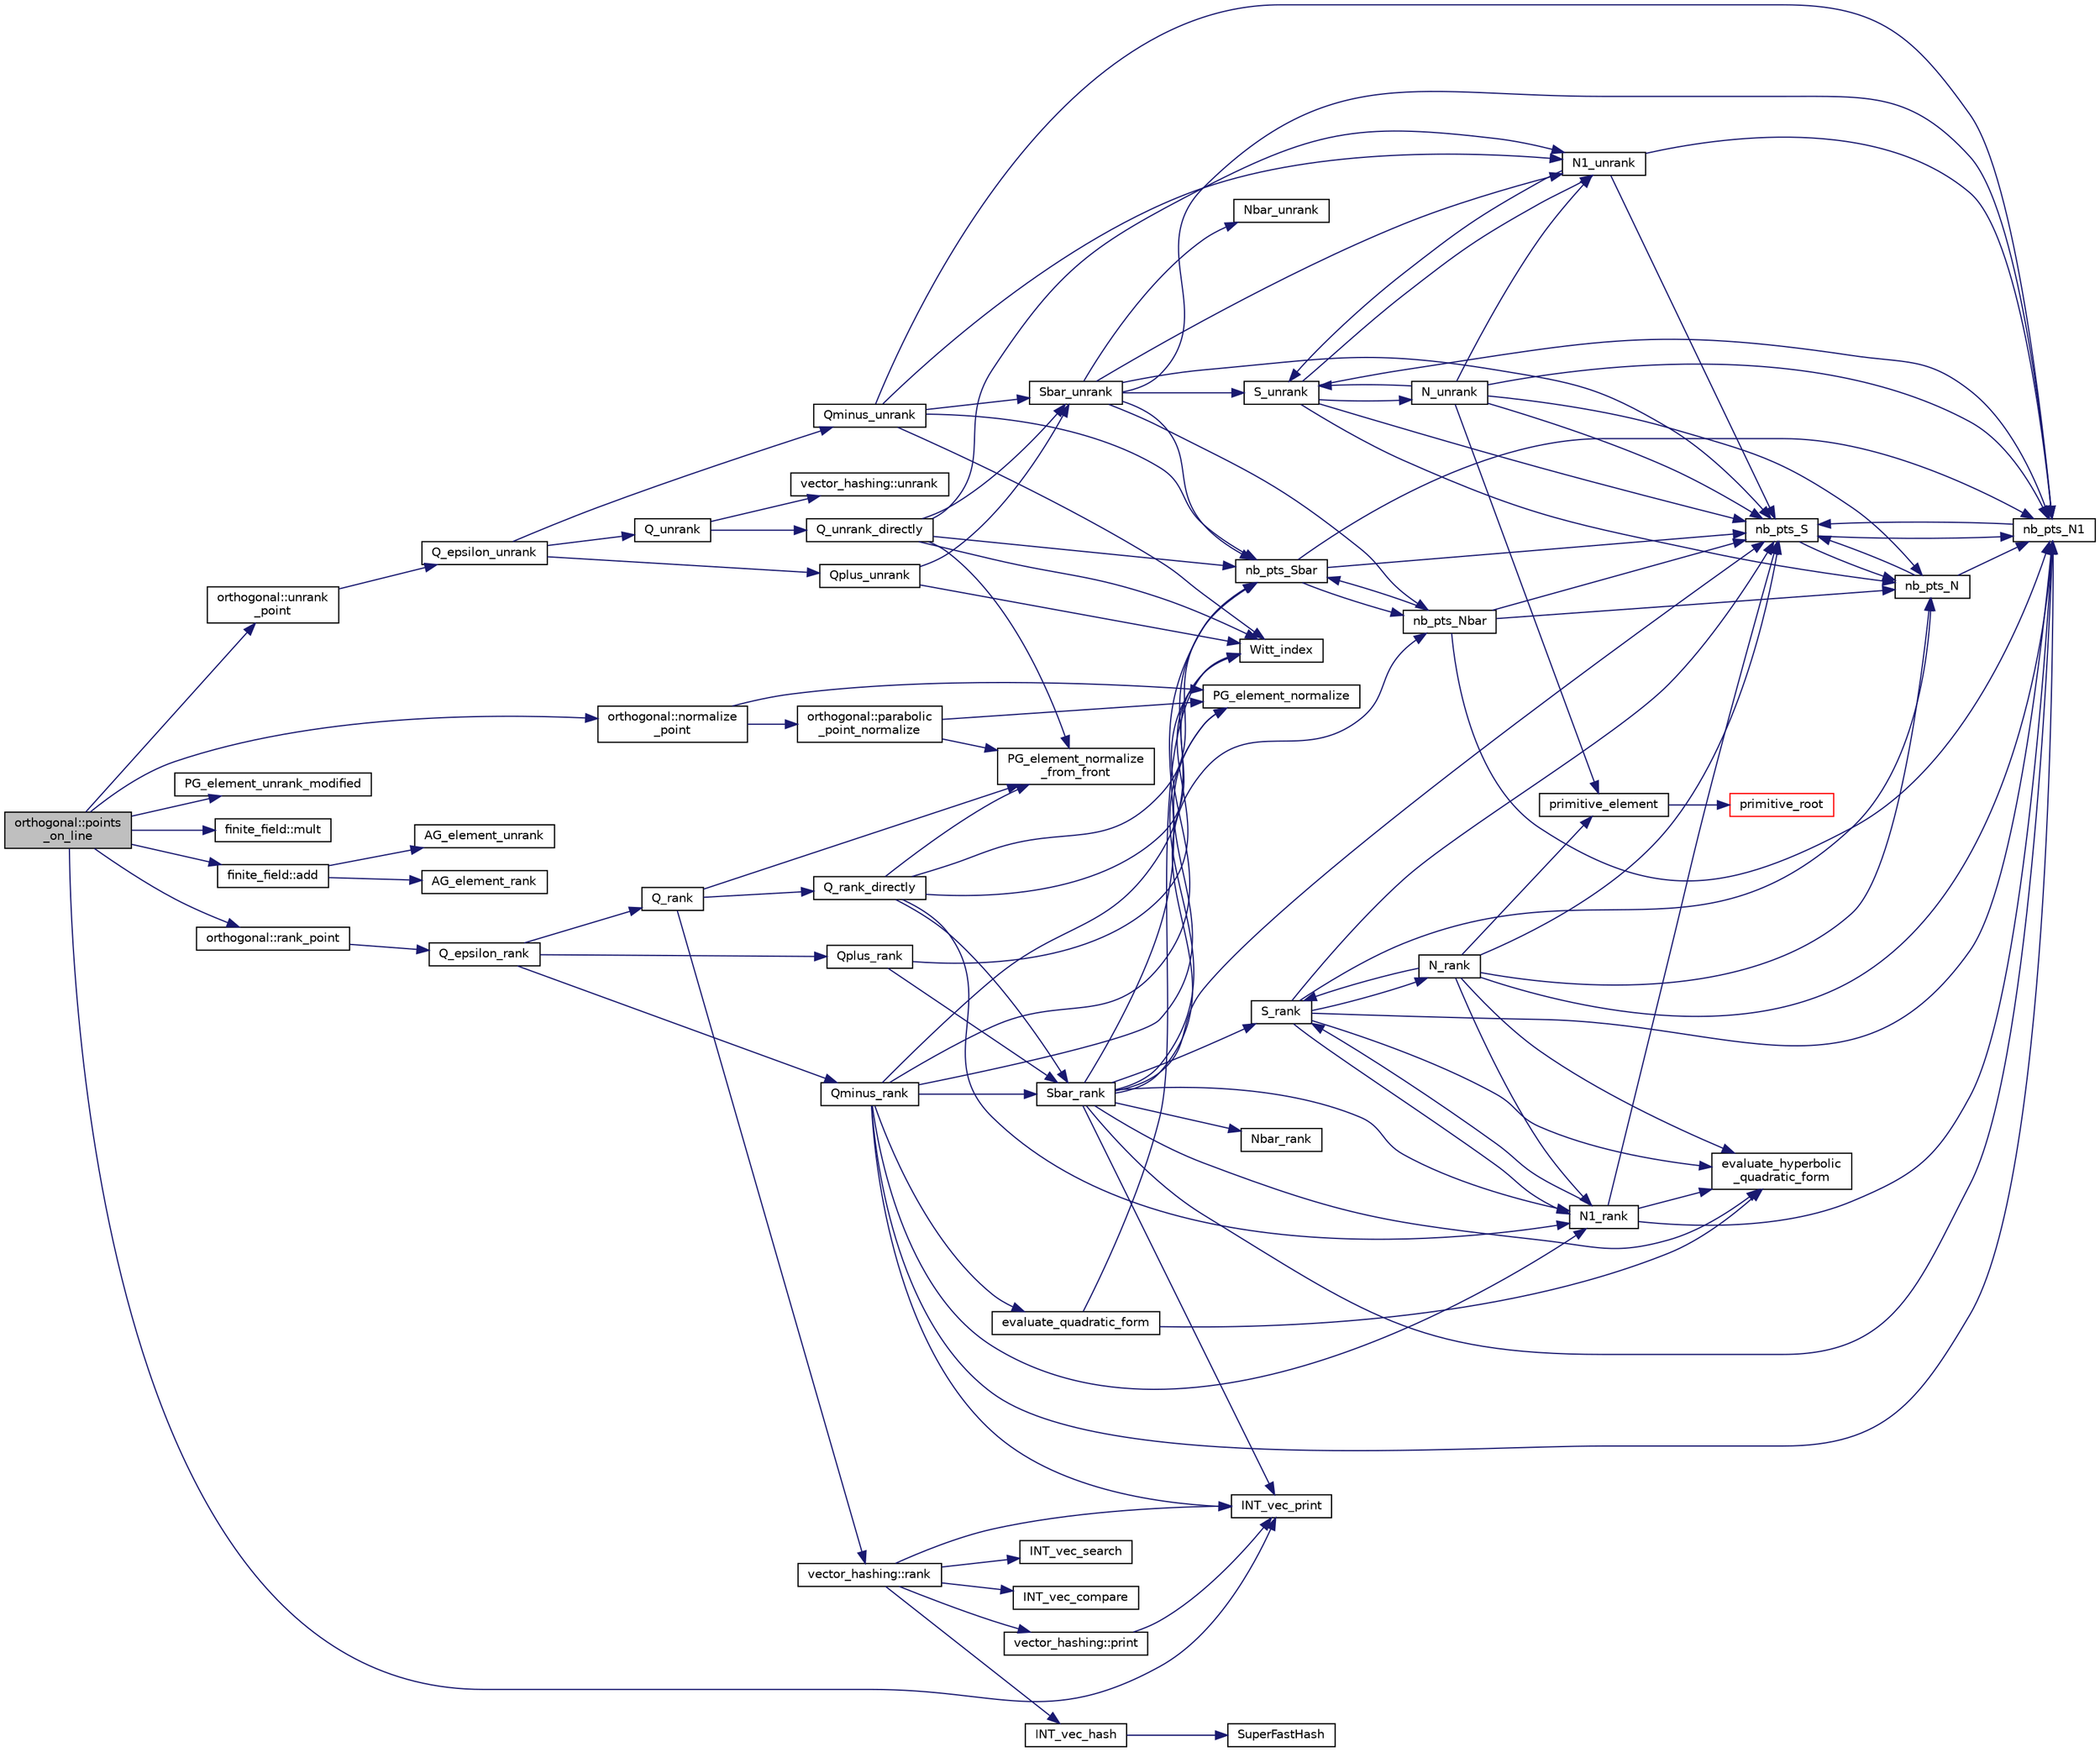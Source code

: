digraph "orthogonal::points_on_line"
{
  edge [fontname="Helvetica",fontsize="10",labelfontname="Helvetica",labelfontsize="10"];
  node [fontname="Helvetica",fontsize="10",shape=record];
  rankdir="LR";
  Node36508 [label="orthogonal::points\l_on_line",height=0.2,width=0.4,color="black", fillcolor="grey75", style="filled", fontcolor="black"];
  Node36508 -> Node36509 [color="midnightblue",fontsize="10",style="solid",fontname="Helvetica"];
  Node36509 [label="orthogonal::unrank\l_point",height=0.2,width=0.4,color="black", fillcolor="white", style="filled",URL="$d7/daa/classorthogonal.html#ab655117100f7c66c19817b84ac5ac0a0"];
  Node36509 -> Node36510 [color="midnightblue",fontsize="10",style="solid",fontname="Helvetica"];
  Node36510 [label="Q_epsilon_unrank",height=0.2,width=0.4,color="black", fillcolor="white", style="filled",URL="$d4/d67/geometry_8h.html#af162c4d30d4a6528299e37551c353e7b"];
  Node36510 -> Node36511 [color="midnightblue",fontsize="10",style="solid",fontname="Helvetica"];
  Node36511 [label="Q_unrank",height=0.2,width=0.4,color="black", fillcolor="white", style="filled",URL="$db/da0/lib_2foundations_2geometry_2orthogonal__points_8_c.html#a6d02923d5b54ef796934e753e6f5b65b"];
  Node36511 -> Node36512 [color="midnightblue",fontsize="10",style="solid",fontname="Helvetica"];
  Node36512 [label="vector_hashing::unrank",height=0.2,width=0.4,color="black", fillcolor="white", style="filled",URL="$d8/daa/classvector__hashing.html#abbebd3a96a6d27a34b9b49af99e2ed3d"];
  Node36511 -> Node36513 [color="midnightblue",fontsize="10",style="solid",fontname="Helvetica"];
  Node36513 [label="Q_unrank_directly",height=0.2,width=0.4,color="black", fillcolor="white", style="filled",URL="$db/da0/lib_2foundations_2geometry_2orthogonal__points_8_c.html#a105e7e72249e78fcf0785c69099d90ce"];
  Node36513 -> Node36514 [color="midnightblue",fontsize="10",style="solid",fontname="Helvetica"];
  Node36514 [label="Witt_index",height=0.2,width=0.4,color="black", fillcolor="white", style="filled",URL="$db/da0/lib_2foundations_2geometry_2orthogonal__points_8_c.html#ab3483ecb9859a6758f82b5327da50534"];
  Node36513 -> Node36515 [color="midnightblue",fontsize="10",style="solid",fontname="Helvetica"];
  Node36515 [label="nb_pts_Sbar",height=0.2,width=0.4,color="black", fillcolor="white", style="filled",URL="$db/da0/lib_2foundations_2geometry_2orthogonal__points_8_c.html#a986dda26505c9934c771578b084f67cc"];
  Node36515 -> Node36516 [color="midnightblue",fontsize="10",style="solid",fontname="Helvetica"];
  Node36516 [label="nb_pts_S",height=0.2,width=0.4,color="black", fillcolor="white", style="filled",URL="$db/da0/lib_2foundations_2geometry_2orthogonal__points_8_c.html#a9bc3dec6e722644d182738102c3e04f3"];
  Node36516 -> Node36517 [color="midnightblue",fontsize="10",style="solid",fontname="Helvetica"];
  Node36517 [label="nb_pts_N",height=0.2,width=0.4,color="black", fillcolor="white", style="filled",URL="$db/da0/lib_2foundations_2geometry_2orthogonal__points_8_c.html#a93e16898c27b1d1c0a6405a7b0615ba6"];
  Node36517 -> Node36516 [color="midnightblue",fontsize="10",style="solid",fontname="Helvetica"];
  Node36517 -> Node36518 [color="midnightblue",fontsize="10",style="solid",fontname="Helvetica"];
  Node36518 [label="nb_pts_N1",height=0.2,width=0.4,color="black", fillcolor="white", style="filled",URL="$db/da0/lib_2foundations_2geometry_2orthogonal__points_8_c.html#ae0f2e1c76523db67b4ec9629ccc35bc6"];
  Node36518 -> Node36516 [color="midnightblue",fontsize="10",style="solid",fontname="Helvetica"];
  Node36516 -> Node36518 [color="midnightblue",fontsize="10",style="solid",fontname="Helvetica"];
  Node36515 -> Node36519 [color="midnightblue",fontsize="10",style="solid",fontname="Helvetica"];
  Node36519 [label="nb_pts_Nbar",height=0.2,width=0.4,color="black", fillcolor="white", style="filled",URL="$db/da0/lib_2foundations_2geometry_2orthogonal__points_8_c.html#a51b4684a176c6841fd3cd6c34c684c2c"];
  Node36519 -> Node36515 [color="midnightblue",fontsize="10",style="solid",fontname="Helvetica"];
  Node36519 -> Node36517 [color="midnightblue",fontsize="10",style="solid",fontname="Helvetica"];
  Node36519 -> Node36516 [color="midnightblue",fontsize="10",style="solid",fontname="Helvetica"];
  Node36519 -> Node36518 [color="midnightblue",fontsize="10",style="solid",fontname="Helvetica"];
  Node36515 -> Node36518 [color="midnightblue",fontsize="10",style="solid",fontname="Helvetica"];
  Node36513 -> Node36520 [color="midnightblue",fontsize="10",style="solid",fontname="Helvetica"];
  Node36520 [label="Sbar_unrank",height=0.2,width=0.4,color="black", fillcolor="white", style="filled",URL="$db/da0/lib_2foundations_2geometry_2orthogonal__points_8_c.html#a65d9b9ccfff12dd92f4f4e8360701c98"];
  Node36520 -> Node36515 [color="midnightblue",fontsize="10",style="solid",fontname="Helvetica"];
  Node36520 -> Node36516 [color="midnightblue",fontsize="10",style="solid",fontname="Helvetica"];
  Node36520 -> Node36521 [color="midnightblue",fontsize="10",style="solid",fontname="Helvetica"];
  Node36521 [label="S_unrank",height=0.2,width=0.4,color="black", fillcolor="white", style="filled",URL="$db/da0/lib_2foundations_2geometry_2orthogonal__points_8_c.html#a18964a35af25f1b4a85f4eaeb1543d92"];
  Node36521 -> Node36516 [color="midnightblue",fontsize="10",style="solid",fontname="Helvetica"];
  Node36521 -> Node36517 [color="midnightblue",fontsize="10",style="solid",fontname="Helvetica"];
  Node36521 -> Node36518 [color="midnightblue",fontsize="10",style="solid",fontname="Helvetica"];
  Node36521 -> Node36522 [color="midnightblue",fontsize="10",style="solid",fontname="Helvetica"];
  Node36522 [label="N_unrank",height=0.2,width=0.4,color="black", fillcolor="white", style="filled",URL="$db/da0/lib_2foundations_2geometry_2orthogonal__points_8_c.html#ab79724bd19da3bc1b383550113f9d7aa"];
  Node36522 -> Node36516 [color="midnightblue",fontsize="10",style="solid",fontname="Helvetica"];
  Node36522 -> Node36517 [color="midnightblue",fontsize="10",style="solid",fontname="Helvetica"];
  Node36522 -> Node36521 [color="midnightblue",fontsize="10",style="solid",fontname="Helvetica"];
  Node36522 -> Node36518 [color="midnightblue",fontsize="10",style="solid",fontname="Helvetica"];
  Node36522 -> Node36523 [color="midnightblue",fontsize="10",style="solid",fontname="Helvetica"];
  Node36523 [label="N1_unrank",height=0.2,width=0.4,color="black", fillcolor="white", style="filled",URL="$db/da0/lib_2foundations_2geometry_2orthogonal__points_8_c.html#aa9427e27f7f207c1baff3a34cc5d78cf"];
  Node36523 -> Node36516 [color="midnightblue",fontsize="10",style="solid",fontname="Helvetica"];
  Node36523 -> Node36518 [color="midnightblue",fontsize="10",style="solid",fontname="Helvetica"];
  Node36523 -> Node36521 [color="midnightblue",fontsize="10",style="solid",fontname="Helvetica"];
  Node36522 -> Node36524 [color="midnightblue",fontsize="10",style="solid",fontname="Helvetica"];
  Node36524 [label="primitive_element",height=0.2,width=0.4,color="black", fillcolor="white", style="filled",URL="$db/da0/lib_2foundations_2geometry_2orthogonal__points_8_c.html#a97350390ec02c8cd9f54751708e28768"];
  Node36524 -> Node36525 [color="midnightblue",fontsize="10",style="solid",fontname="Helvetica"];
  Node36525 [label="primitive_root",height=0.2,width=0.4,color="red", fillcolor="white", style="filled",URL="$de/dc5/algebra__and__number__theory_8h.html#a0b6f7619d12ff2c4e60b852b820b0972"];
  Node36521 -> Node36523 [color="midnightblue",fontsize="10",style="solid",fontname="Helvetica"];
  Node36520 -> Node36519 [color="midnightblue",fontsize="10",style="solid",fontname="Helvetica"];
  Node36520 -> Node36518 [color="midnightblue",fontsize="10",style="solid",fontname="Helvetica"];
  Node36520 -> Node36527 [color="midnightblue",fontsize="10",style="solid",fontname="Helvetica"];
  Node36527 [label="Nbar_unrank",height=0.2,width=0.4,color="black", fillcolor="white", style="filled",URL="$db/da0/lib_2foundations_2geometry_2orthogonal__points_8_c.html#ad641d8fb061c898a2c18266e263fb278"];
  Node36520 -> Node36523 [color="midnightblue",fontsize="10",style="solid",fontname="Helvetica"];
  Node36513 -> Node36528 [color="midnightblue",fontsize="10",style="solid",fontname="Helvetica"];
  Node36528 [label="PG_element_normalize\l_from_front",height=0.2,width=0.4,color="black", fillcolor="white", style="filled",URL="$d4/d67/geometry_8h.html#af675caf5f9975573455c8d93cb56bf95"];
  Node36513 -> Node36523 [color="midnightblue",fontsize="10",style="solid",fontname="Helvetica"];
  Node36510 -> Node36529 [color="midnightblue",fontsize="10",style="solid",fontname="Helvetica"];
  Node36529 [label="Qplus_unrank",height=0.2,width=0.4,color="black", fillcolor="white", style="filled",URL="$db/da0/lib_2foundations_2geometry_2orthogonal__points_8_c.html#ad50512edd586919700e033744b4a03c8"];
  Node36529 -> Node36514 [color="midnightblue",fontsize="10",style="solid",fontname="Helvetica"];
  Node36529 -> Node36520 [color="midnightblue",fontsize="10",style="solid",fontname="Helvetica"];
  Node36510 -> Node36530 [color="midnightblue",fontsize="10",style="solid",fontname="Helvetica"];
  Node36530 [label="Qminus_unrank",height=0.2,width=0.4,color="black", fillcolor="white", style="filled",URL="$db/da0/lib_2foundations_2geometry_2orthogonal__points_8_c.html#ac2dd18f435ab479095b836a483c12c7d"];
  Node36530 -> Node36514 [color="midnightblue",fontsize="10",style="solid",fontname="Helvetica"];
  Node36530 -> Node36515 [color="midnightblue",fontsize="10",style="solid",fontname="Helvetica"];
  Node36530 -> Node36520 [color="midnightblue",fontsize="10",style="solid",fontname="Helvetica"];
  Node36530 -> Node36518 [color="midnightblue",fontsize="10",style="solid",fontname="Helvetica"];
  Node36530 -> Node36523 [color="midnightblue",fontsize="10",style="solid",fontname="Helvetica"];
  Node36508 -> Node36531 [color="midnightblue",fontsize="10",style="solid",fontname="Helvetica"];
  Node36531 [label="INT_vec_print",height=0.2,width=0.4,color="black", fillcolor="white", style="filled",URL="$df/dbf/sajeeb_8_c.html#a79a5901af0b47dd0d694109543c027fe"];
  Node36508 -> Node36532 [color="midnightblue",fontsize="10",style="solid",fontname="Helvetica"];
  Node36532 [label="PG_element_unrank_modified",height=0.2,width=0.4,color="black", fillcolor="white", style="filled",URL="$d4/d67/geometry_8h.html#a83ae9b605d496f6a90345303f6efae64"];
  Node36508 -> Node36533 [color="midnightblue",fontsize="10",style="solid",fontname="Helvetica"];
  Node36533 [label="finite_field::mult",height=0.2,width=0.4,color="black", fillcolor="white", style="filled",URL="$df/d5a/classfinite__field.html#a24fb5917aa6d4d656fd855b7f44a13b0"];
  Node36508 -> Node36534 [color="midnightblue",fontsize="10",style="solid",fontname="Helvetica"];
  Node36534 [label="finite_field::add",height=0.2,width=0.4,color="black", fillcolor="white", style="filled",URL="$df/d5a/classfinite__field.html#a8f12328a27500f3c7be0c849ebbc9d14"];
  Node36534 -> Node36535 [color="midnightblue",fontsize="10",style="solid",fontname="Helvetica"];
  Node36535 [label="AG_element_unrank",height=0.2,width=0.4,color="black", fillcolor="white", style="filled",URL="$d4/d67/geometry_8h.html#a4a33b86c87b2879b97cfa1327abe2885"];
  Node36534 -> Node36536 [color="midnightblue",fontsize="10",style="solid",fontname="Helvetica"];
  Node36536 [label="AG_element_rank",height=0.2,width=0.4,color="black", fillcolor="white", style="filled",URL="$d4/d67/geometry_8h.html#ab2ac908d07dd8038fd996e26bdc75c17"];
  Node36508 -> Node36537 [color="midnightblue",fontsize="10",style="solid",fontname="Helvetica"];
  Node36537 [label="orthogonal::normalize\l_point",height=0.2,width=0.4,color="black", fillcolor="white", style="filled",URL="$d7/daa/classorthogonal.html#a1f3776fdc50b810a0a0fcee692fb154f"];
  Node36537 -> Node36538 [color="midnightblue",fontsize="10",style="solid",fontname="Helvetica"];
  Node36538 [label="PG_element_normalize",height=0.2,width=0.4,color="black", fillcolor="white", style="filled",URL="$d4/d67/geometry_8h.html#a5a4c3c1158bad6bab0d786c616bd0996"];
  Node36537 -> Node36539 [color="midnightblue",fontsize="10",style="solid",fontname="Helvetica"];
  Node36539 [label="orthogonal::parabolic\l_point_normalize",height=0.2,width=0.4,color="black", fillcolor="white", style="filled",URL="$d7/daa/classorthogonal.html#a2a705e8d2729a3fa15663084d2bb8ab8"];
  Node36539 -> Node36528 [color="midnightblue",fontsize="10",style="solid",fontname="Helvetica"];
  Node36539 -> Node36538 [color="midnightblue",fontsize="10",style="solid",fontname="Helvetica"];
  Node36508 -> Node36540 [color="midnightblue",fontsize="10",style="solid",fontname="Helvetica"];
  Node36540 [label="orthogonal::rank_point",height=0.2,width=0.4,color="black", fillcolor="white", style="filled",URL="$d7/daa/classorthogonal.html#adb4f1528590a804b3c011a68c9ebf655"];
  Node36540 -> Node36541 [color="midnightblue",fontsize="10",style="solid",fontname="Helvetica"];
  Node36541 [label="Q_epsilon_rank",height=0.2,width=0.4,color="black", fillcolor="white", style="filled",URL="$d4/d67/geometry_8h.html#a0949e1151174e2988aa697cb31942e97"];
  Node36541 -> Node36542 [color="midnightblue",fontsize="10",style="solid",fontname="Helvetica"];
  Node36542 [label="Q_rank",height=0.2,width=0.4,color="black", fillcolor="white", style="filled",URL="$db/da0/lib_2foundations_2geometry_2orthogonal__points_8_c.html#ad2671f4db3224df1e22494b9d946375e"];
  Node36542 -> Node36528 [color="midnightblue",fontsize="10",style="solid",fontname="Helvetica"];
  Node36542 -> Node36543 [color="midnightblue",fontsize="10",style="solid",fontname="Helvetica"];
  Node36543 [label="vector_hashing::rank",height=0.2,width=0.4,color="black", fillcolor="white", style="filled",URL="$d8/daa/classvector__hashing.html#a4879796cc2ade5fcef891747909ec710"];
  Node36543 -> Node36544 [color="midnightblue",fontsize="10",style="solid",fontname="Helvetica"];
  Node36544 [label="INT_vec_hash",height=0.2,width=0.4,color="black", fillcolor="white", style="filled",URL="$d5/db4/io__and__os_8h.html#a2c14b1034b07b03b4df943066edeb99f"];
  Node36544 -> Node36545 [color="midnightblue",fontsize="10",style="solid",fontname="Helvetica"];
  Node36545 [label="SuperFastHash",height=0.2,width=0.4,color="black", fillcolor="white", style="filled",URL="$d5/de2/foundations_2data__structures_2data__structures_8h.html#a11d69a8cb5ac90dfb13d2e25df8eb1ce"];
  Node36543 -> Node36546 [color="midnightblue",fontsize="10",style="solid",fontname="Helvetica"];
  Node36546 [label="INT_vec_search",height=0.2,width=0.4,color="black", fillcolor="white", style="filled",URL="$d5/de2/foundations_2data__structures_2data__structures_8h.html#ad103ef2316a1f671bdb68fd9cd9ba945"];
  Node36543 -> Node36547 [color="midnightblue",fontsize="10",style="solid",fontname="Helvetica"];
  Node36547 [label="INT_vec_compare",height=0.2,width=0.4,color="black", fillcolor="white", style="filled",URL="$d5/de2/foundations_2data__structures_2data__structures_8h.html#ac1a17fca23fb4a338aef8547a4c2fded"];
  Node36543 -> Node36531 [color="midnightblue",fontsize="10",style="solid",fontname="Helvetica"];
  Node36543 -> Node36548 [color="midnightblue",fontsize="10",style="solid",fontname="Helvetica"];
  Node36548 [label="vector_hashing::print",height=0.2,width=0.4,color="black", fillcolor="white", style="filled",URL="$d8/daa/classvector__hashing.html#a4954caab83535e063633dd5d27a564c5"];
  Node36548 -> Node36531 [color="midnightblue",fontsize="10",style="solid",fontname="Helvetica"];
  Node36542 -> Node36549 [color="midnightblue",fontsize="10",style="solid",fontname="Helvetica"];
  Node36549 [label="Q_rank_directly",height=0.2,width=0.4,color="black", fillcolor="white", style="filled",URL="$db/da0/lib_2foundations_2geometry_2orthogonal__points_8_c.html#a5f856abfc1a984dc77a7e21a239ab88e"];
  Node36549 -> Node36514 [color="midnightblue",fontsize="10",style="solid",fontname="Helvetica"];
  Node36549 -> Node36515 [color="midnightblue",fontsize="10",style="solid",fontname="Helvetica"];
  Node36549 -> Node36550 [color="midnightblue",fontsize="10",style="solid",fontname="Helvetica"];
  Node36550 [label="Sbar_rank",height=0.2,width=0.4,color="black", fillcolor="white", style="filled",URL="$db/da0/lib_2foundations_2geometry_2orthogonal__points_8_c.html#a9f987613e1f3dd623ce4032443a5a4a3"];
  Node36550 -> Node36538 [color="midnightblue",fontsize="10",style="solid",fontname="Helvetica"];
  Node36550 -> Node36531 [color="midnightblue",fontsize="10",style="solid",fontname="Helvetica"];
  Node36550 -> Node36515 [color="midnightblue",fontsize="10",style="solid",fontname="Helvetica"];
  Node36550 -> Node36516 [color="midnightblue",fontsize="10",style="solid",fontname="Helvetica"];
  Node36550 -> Node36551 [color="midnightblue",fontsize="10",style="solid",fontname="Helvetica"];
  Node36551 [label="S_rank",height=0.2,width=0.4,color="black", fillcolor="white", style="filled",URL="$db/da0/lib_2foundations_2geometry_2orthogonal__points_8_c.html#a3a31f4ab7622dfd1d56e995cee509faa"];
  Node36551 -> Node36516 [color="midnightblue",fontsize="10",style="solid",fontname="Helvetica"];
  Node36551 -> Node36517 [color="midnightblue",fontsize="10",style="solid",fontname="Helvetica"];
  Node36551 -> Node36518 [color="midnightblue",fontsize="10",style="solid",fontname="Helvetica"];
  Node36551 -> Node36552 [color="midnightblue",fontsize="10",style="solid",fontname="Helvetica"];
  Node36552 [label="N_rank",height=0.2,width=0.4,color="black", fillcolor="white", style="filled",URL="$db/da0/lib_2foundations_2geometry_2orthogonal__points_8_c.html#a750a27350273e325e879377a9ee17bbb"];
  Node36552 -> Node36516 [color="midnightblue",fontsize="10",style="solid",fontname="Helvetica"];
  Node36552 -> Node36517 [color="midnightblue",fontsize="10",style="solid",fontname="Helvetica"];
  Node36552 -> Node36551 [color="midnightblue",fontsize="10",style="solid",fontname="Helvetica"];
  Node36552 -> Node36553 [color="midnightblue",fontsize="10",style="solid",fontname="Helvetica"];
  Node36553 [label="evaluate_hyperbolic\l_quadratic_form",height=0.2,width=0.4,color="black", fillcolor="white", style="filled",URL="$db/da0/lib_2foundations_2geometry_2orthogonal__points_8_c.html#a5f2c422dc24d5720e7a1b36a794ba65a"];
  Node36552 -> Node36518 [color="midnightblue",fontsize="10",style="solid",fontname="Helvetica"];
  Node36552 -> Node36524 [color="midnightblue",fontsize="10",style="solid",fontname="Helvetica"];
  Node36552 -> Node36554 [color="midnightblue",fontsize="10",style="solid",fontname="Helvetica"];
  Node36554 [label="N1_rank",height=0.2,width=0.4,color="black", fillcolor="white", style="filled",URL="$db/da0/lib_2foundations_2geometry_2orthogonal__points_8_c.html#aeb5e4527dd73fce52439f30400b9946a"];
  Node36554 -> Node36516 [color="midnightblue",fontsize="10",style="solid",fontname="Helvetica"];
  Node36554 -> Node36518 [color="midnightblue",fontsize="10",style="solid",fontname="Helvetica"];
  Node36554 -> Node36551 [color="midnightblue",fontsize="10",style="solid",fontname="Helvetica"];
  Node36554 -> Node36553 [color="midnightblue",fontsize="10",style="solid",fontname="Helvetica"];
  Node36551 -> Node36553 [color="midnightblue",fontsize="10",style="solid",fontname="Helvetica"];
  Node36551 -> Node36554 [color="midnightblue",fontsize="10",style="solid",fontname="Helvetica"];
  Node36550 -> Node36519 [color="midnightblue",fontsize="10",style="solid",fontname="Helvetica"];
  Node36550 -> Node36518 [color="midnightblue",fontsize="10",style="solid",fontname="Helvetica"];
  Node36550 -> Node36555 [color="midnightblue",fontsize="10",style="solid",fontname="Helvetica"];
  Node36555 [label="Nbar_rank",height=0.2,width=0.4,color="black", fillcolor="white", style="filled",URL="$db/da0/lib_2foundations_2geometry_2orthogonal__points_8_c.html#ab1a27ed33557b959a5f02d2a4b81857a"];
  Node36550 -> Node36553 [color="midnightblue",fontsize="10",style="solid",fontname="Helvetica"];
  Node36550 -> Node36554 [color="midnightblue",fontsize="10",style="solid",fontname="Helvetica"];
  Node36549 -> Node36528 [color="midnightblue",fontsize="10",style="solid",fontname="Helvetica"];
  Node36549 -> Node36554 [color="midnightblue",fontsize="10",style="solid",fontname="Helvetica"];
  Node36541 -> Node36556 [color="midnightblue",fontsize="10",style="solid",fontname="Helvetica"];
  Node36556 [label="Qplus_rank",height=0.2,width=0.4,color="black", fillcolor="white", style="filled",URL="$db/da0/lib_2foundations_2geometry_2orthogonal__points_8_c.html#aaa1be357d007a845ce2866169d63afb7"];
  Node36556 -> Node36514 [color="midnightblue",fontsize="10",style="solid",fontname="Helvetica"];
  Node36556 -> Node36550 [color="midnightblue",fontsize="10",style="solid",fontname="Helvetica"];
  Node36541 -> Node36557 [color="midnightblue",fontsize="10",style="solid",fontname="Helvetica"];
  Node36557 [label="Qminus_rank",height=0.2,width=0.4,color="black", fillcolor="white", style="filled",URL="$db/da0/lib_2foundations_2geometry_2orthogonal__points_8_c.html#aec3e3dad3c2c12fa081edab0af2cb91a"];
  Node36557 -> Node36514 [color="midnightblue",fontsize="10",style="solid",fontname="Helvetica"];
  Node36557 -> Node36558 [color="midnightblue",fontsize="10",style="solid",fontname="Helvetica"];
  Node36558 [label="evaluate_quadratic_form",height=0.2,width=0.4,color="black", fillcolor="white", style="filled",URL="$db/da0/lib_2foundations_2geometry_2orthogonal__points_8_c.html#a4faa3ca9079fe60d4ad421506491ed6a"];
  Node36558 -> Node36514 [color="midnightblue",fontsize="10",style="solid",fontname="Helvetica"];
  Node36558 -> Node36553 [color="midnightblue",fontsize="10",style="solid",fontname="Helvetica"];
  Node36557 -> Node36531 [color="midnightblue",fontsize="10",style="solid",fontname="Helvetica"];
  Node36557 -> Node36538 [color="midnightblue",fontsize="10",style="solid",fontname="Helvetica"];
  Node36557 -> Node36550 [color="midnightblue",fontsize="10",style="solid",fontname="Helvetica"];
  Node36557 -> Node36515 [color="midnightblue",fontsize="10",style="solid",fontname="Helvetica"];
  Node36557 -> Node36518 [color="midnightblue",fontsize="10",style="solid",fontname="Helvetica"];
  Node36557 -> Node36554 [color="midnightblue",fontsize="10",style="solid",fontname="Helvetica"];
}
